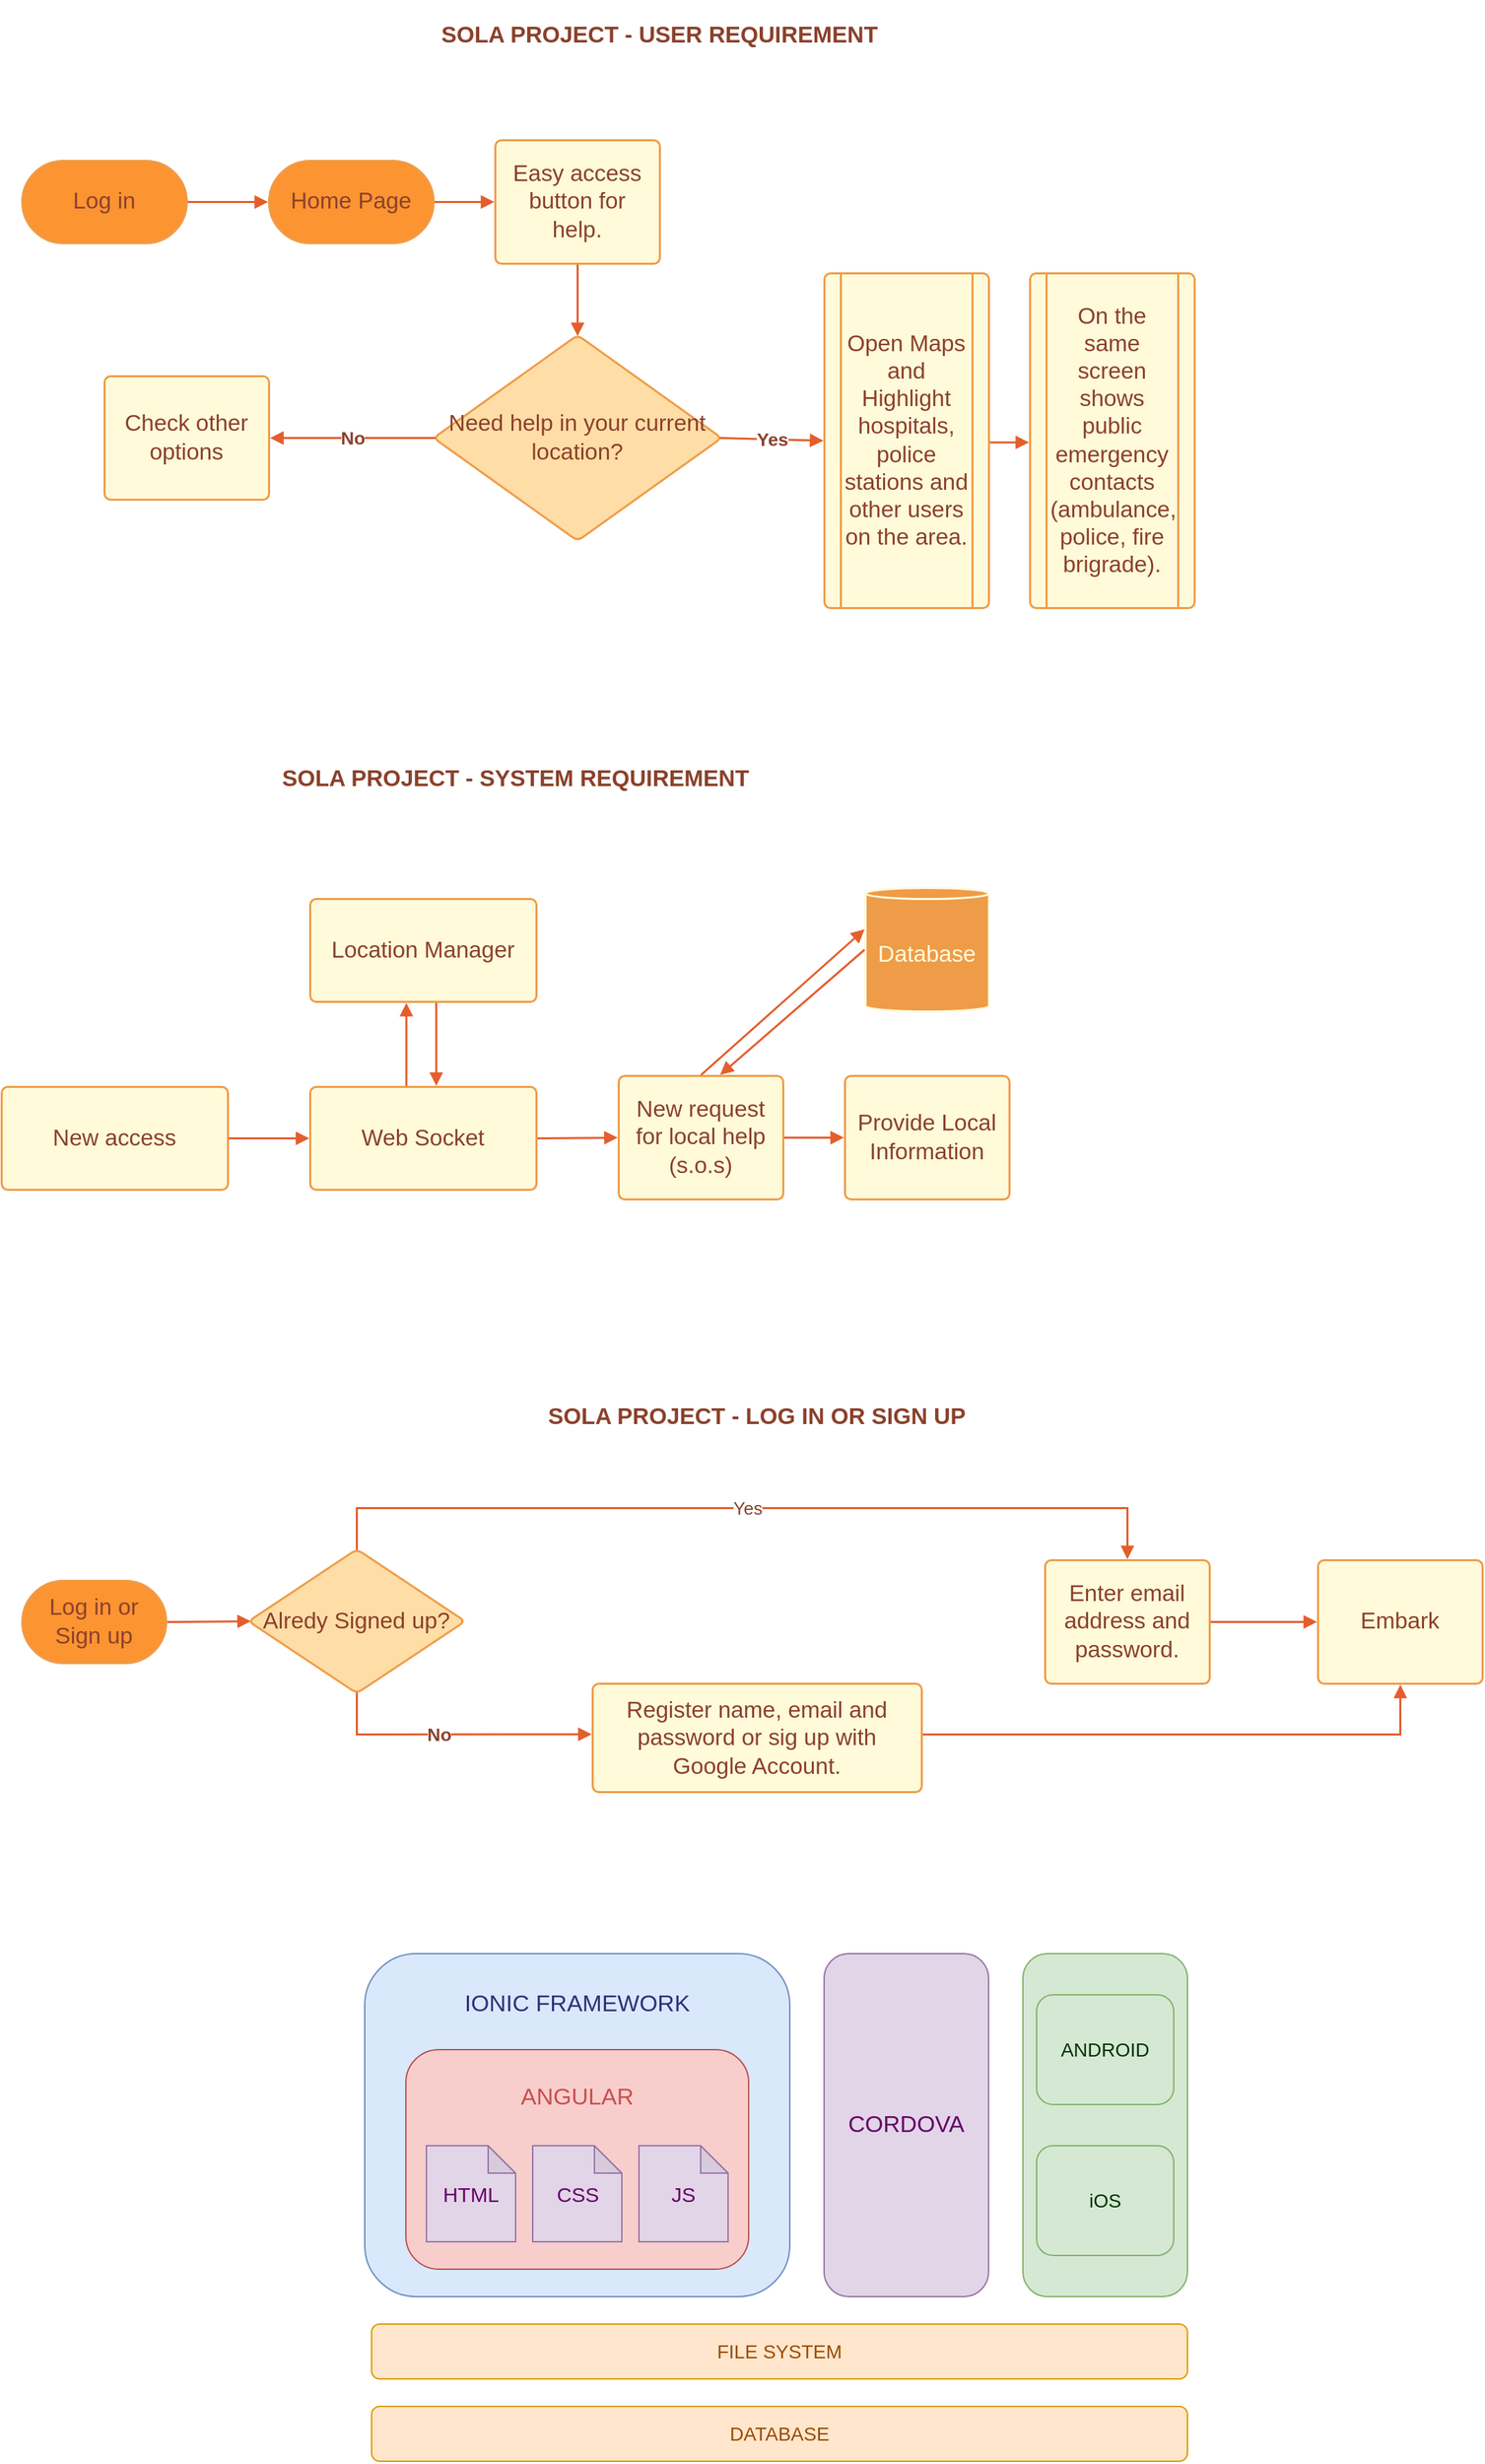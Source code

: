 <mxfile>
    <diagram id="5LzprvOZBfk8JXp44kWw" name="Page-1">
        <mxGraphModel dx="813" dy="451" grid="1" gridSize="10" guides="1" tooltips="1" connect="1" arrows="1" fold="1" page="1" pageScale="1" pageWidth="850" pageHeight="1100" math="0" shadow="0">
            <root>
                <mxCell id="0"/>
                <mxCell id="1" parent="0"/>
                <UserObject label="" lucidchartObjectId="-R-QGVAL5rap" id="2">
                    <mxCell style="html=1;jettySize=18;whiteSpace=wrap;fontSize=13;strokeColor=#E45E2D;strokeWidth=1.5;rounded=0;startArrow=none;endArrow=block;endFill=1;exitX=1.006;exitY=0.5;exitPerimeter=0;entryX=-0.006;entryY=0.5;entryPerimeter=0;" parent="1" source="42" target="3" edge="1">
                        <mxGeometry width="100" height="100" relative="1" as="geometry">
                            <Array as="points"/>
                        </mxGeometry>
                    </mxCell>
                </UserObject>
                <UserObject label="Home Page" lucidchartObjectId="mS-Qg-rf0Rh2" id="3">
                    <mxCell style="html=1;overflow=block;blockSpacing=1;whiteSpace=wrap;rounded=1;arcSize=50;fontSize=16.7;fontColor=#8b412b;spacing=3.8;strokeColor=#ef9c49;strokeOpacity=100;fillOpacity=100;fillColor=#fc9432;strokeWidth=1.5;" parent="1" vertex="1">
                        <mxGeometry x="270" y="143" width="120" height="60" as="geometry"/>
                    </mxCell>
                </UserObject>
                <UserObject label="" lucidchartObjectId="LS-QZKZBERw_" id="4">
                    <mxCell style="html=1;jettySize=18;whiteSpace=wrap;fontSize=13;strokeColor=#E45E2D;strokeWidth=1.5;rounded=0;startArrow=none;endArrow=block;endFill=1;exitX=1.006;exitY=0.5;exitPerimeter=0;entryX=-0.006;entryY=0.5;entryPerimeter=0;" parent="1" source="3" target="6" edge="1">
                        <mxGeometry width="100" height="100" relative="1" as="geometry">
                            <Array as="points"/>
                        </mxGeometry>
                    </mxCell>
                </UserObject>
                <UserObject label="Need help in your current location?" lucidchartObjectId="NS-QExdxgkR1" id="5">
                    <mxCell style="html=1;overflow=block;blockSpacing=1;whiteSpace=wrap;rhombus;fontSize=16.7;fontColor=#8b412b;spacing=3.8;strokeColor=#ef9c49;strokeOpacity=100;fillOpacity=100;rounded=1;absoluteArcSize=1;arcSize=9;fillColor=#ffdda6;strokeWidth=1.5;" parent="1" vertex="1">
                        <mxGeometry x="390" y="270" width="210" height="150" as="geometry"/>
                    </mxCell>
                </UserObject>
                <UserObject label="Easy access button for help." lucidchartObjectId="CV-QiwHFxW~S" id="6">
                    <mxCell style="html=1;overflow=block;blockSpacing=1;whiteSpace=wrap;fontSize=16.7;fontColor=#8b412b;spacing=9;strokeColor=#ef9c49;strokeOpacity=100;rounded=1;absoluteArcSize=1;arcSize=9;fillColor=#FFFADA;strokeWidth=1.5;" parent="1" vertex="1">
                        <mxGeometry x="435" y="128" width="120" height="90" as="geometry"/>
                    </mxCell>
                </UserObject>
                <UserObject label="" lucidchartObjectId="cYk~UdB6EbW7" id="7">
                    <mxCell style="html=1;jettySize=18;whiteSpace=wrap;fontSize=13.3;fontColor=#8b412b;fontStyle=1;strokeColor=#E45E2D;strokeWidth=1.5;rounded=0;startArrow=none;endArrow=block;endFill=1;exitX=0.007;exitY=0.5;exitPerimeter=0;entryX=1.006;entryY=0.5;entryPerimeter=0;" parent="1" source="5" target="9" edge="1">
                        <mxGeometry width="100" height="100" relative="1" as="geometry">
                            <Array as="points"/>
                        </mxGeometry>
                    </mxCell>
                </UserObject>
                <mxCell id="8" value="No" style="text;html=1;resizable=0;labelBackgroundColor=default;align=center;verticalAlign=middle;fontStyle=1;fontColor=#8b412b;fontSize=13.3;" parent="7" vertex="1">
                    <mxGeometry relative="1" as="geometry"/>
                </mxCell>
                <UserObject label="Check other options" lucidchartObjectId="qYk~JhX9sreV" id="9">
                    <mxCell style="html=1;overflow=block;blockSpacing=1;whiteSpace=wrap;fontSize=16.7;fontColor=#8b412b;spacing=9;strokeColor=#ef9c49;strokeOpacity=100;rounded=1;absoluteArcSize=1;arcSize=9;fillColor=#FFFADA;strokeWidth=1.5;" parent="1" vertex="1">
                        <mxGeometry x="150" y="300" width="120" height="90" as="geometry"/>
                    </mxCell>
                </UserObject>
                <UserObject label="Open Maps and Highlight hospitals, police stations and other users on the area." lucidchartObjectId="aZk~ISbF7Ihr" id="10">
                    <mxCell style="html=1;overflow=block;blockSpacing=1;whiteSpace=wrap;shape=process;fontSize=16.7;fontColor=#8b412b;spacing=3.8;strokeColor=#ef9c49;strokeOpacity=100;rounded=1;absoluteArcSize=1;arcSize=9;fillColor=#FFFADA;strokeWidth=1.5;" parent="1" vertex="1">
                        <mxGeometry x="675" y="225" width="120" height="244" as="geometry"/>
                    </mxCell>
                </UserObject>
                <UserObject label="" lucidchartObjectId="h1k~bA3l_j.g" id="11">
                    <mxCell style="html=1;jettySize=18;whiteSpace=wrap;fontSize=13.3;fontColor=#8b412b;fontStyle=1;strokeColor=#E45E2D;strokeWidth=1.5;rounded=0;startArrow=none;endArrow=block;endFill=1;exitX=0.993;exitY=0.5;exitPerimeter=0;entryX=-0.006;entryY=0.5;entryPerimeter=0;" parent="1" source="5" target="10" edge="1">
                        <mxGeometry width="100" height="100" relative="1" as="geometry">
                            <Array as="points"/>
                        </mxGeometry>
                    </mxCell>
                </UserObject>
                <mxCell id="12" value="Yes" style="text;html=1;resizable=0;labelBackgroundColor=default;align=center;verticalAlign=middle;fontStyle=1;fontColor=#8b412b;fontSize=13.3;" parent="11" vertex="1">
                    <mxGeometry relative="1" as="geometry"/>
                </mxCell>
                <UserObject label="On the same screen shows public emergency contacts (ambulance, police, fire brigrade). " lucidchartObjectId="D1k~Y8tup_0m" id="13">
                    <mxCell style="html=1;overflow=block;blockSpacing=1;whiteSpace=wrap;shape=process;fontSize=16.7;fontColor=#8b412b;spacing=3.8;strokeColor=#ef9c49;strokeOpacity=100;rounded=1;absoluteArcSize=1;arcSize=9;fillColor=#FFFADA;strokeWidth=1.5;" parent="1" vertex="1">
                        <mxGeometry x="825" y="225" width="120" height="244" as="geometry"/>
                    </mxCell>
                </UserObject>
                <UserObject label="" lucidchartObjectId="Q1k~9FPD.8u5" id="14">
                    <mxCell style="html=1;jettySize=18;whiteSpace=wrap;fontSize=13;strokeColor=#E45E2D;strokeWidth=1.5;rounded=0;startArrow=none;endArrow=block;endFill=1;exitX=1.006;exitY=0.505;exitPerimeter=0;entryX=-0.006;entryY=0.505;entryPerimeter=0;" parent="1" source="10" target="13" edge="1">
                        <mxGeometry width="100" height="100" relative="1" as="geometry">
                            <Array as="points"/>
                        </mxGeometry>
                    </mxCell>
                </UserObject>
                <UserObject label="" lucidchartObjectId="x5k~rtBbMd3t" id="15">
                    <mxCell style="html=1;jettySize=18;whiteSpace=wrap;fontSize=13;strokeColor=#E45E2D;strokeWidth=1.5;rounded=0;startArrow=none;endArrow=block;endFill=1;exitX=0.5;exitY=1.008;exitPerimeter=0;entryX=0.5;entryY=0.005;entryPerimeter=0;" parent="1" source="6" target="5" edge="1">
                        <mxGeometry width="100" height="100" relative="1" as="geometry">
                            <Array as="points"/>
                        </mxGeometry>
                    </mxCell>
                </UserObject>
                <UserObject label="SOLA PROJECT - USER REQUIREMENT" lucidchartObjectId="C6k~oewLKMpK" id="16">
                    <mxCell style="html=1;overflow=block;blockSpacing=1;whiteSpace=wrap;fontSize=16.7;fontColor=#8b412b;fontStyle=1;spacing=3.8;strokeOpacity=0;fillOpacity=0;rounded=1;absoluteArcSize=1;arcSize=9;fillColor=#ffffff;strokeWidth=2.3;" parent="1" vertex="1">
                        <mxGeometry x="345" y="28" width="420" height="48" as="geometry"/>
                    </mxCell>
                </UserObject>
                <UserObject label="New access" lucidchartObjectId="Vyl~ErU.E_EX" id="17">
                    <mxCell style="html=1;overflow=block;blockSpacing=1;whiteSpace=wrap;fontSize=16.7;fontColor=#8b412b;spacing=9;strokeColor=#ef9c49;strokeOpacity=100;rounded=1;absoluteArcSize=1;arcSize=9;fillColor=#FFFADA;strokeWidth=1.5;" parent="1" vertex="1">
                        <mxGeometry x="75" y="818" width="165" height="75" as="geometry"/>
                    </mxCell>
                </UserObject>
                <UserObject label="" lucidchartObjectId="Vyl~CLC-b5Dq" id="18">
                    <mxCell style="html=1;jettySize=18;whiteSpace=wrap;fontSize=13;strokeColor=#E45E2D;strokeWidth=1.5;rounded=0;startArrow=none;endArrow=block;endFill=1;exitX=1.004;exitY=0.5;exitPerimeter=0;entryX=-0.004;entryY=0.5;entryPerimeter=0;" parent="1" source="17" target="22" edge="1">
                        <mxGeometry width="100" height="100" relative="1" as="geometry">
                            <Array as="points"/>
                        </mxGeometry>
                    </mxCell>
                </UserObject>
                <UserObject label="" lucidchartObjectId="Vyl~CdSzlaWW" id="19">
                    <mxCell style="html=1;jettySize=18;whiteSpace=wrap;fontSize=13;strokeColor=#E45E2D;strokeWidth=1.5;rounded=0;startArrow=none;endArrow=block;endFill=1;exitX=1.004;exitY=0.5;exitPerimeter=0;entryX=-0.006;entryY=0.5;entryPerimeter=0;" parent="1" source="22" target="20" edge="1">
                        <mxGeometry width="100" height="100" relative="1" as="geometry">
                            <Array as="points"/>
                        </mxGeometry>
                    </mxCell>
                </UserObject>
                <UserObject label="New request for local help (s.o.s)" lucidchartObjectId="Vyl~TYozbl4g" id="20">
                    <mxCell style="html=1;overflow=block;blockSpacing=1;whiteSpace=wrap;fontSize=16.7;fontColor=#8b412b;spacing=9;strokeColor=#ef9c49;strokeOpacity=100;rounded=1;absoluteArcSize=1;arcSize=9;fillColor=#FFFADA;strokeWidth=1.5;" parent="1" vertex="1">
                        <mxGeometry x="525" y="810" width="120" height="90" as="geometry"/>
                    </mxCell>
                </UserObject>
                <UserObject label="SOLA PROJECT - SYSTEM REQUIREMENT" lucidchartObjectId="Vyl~o5rh.ytP" id="21">
                    <mxCell style="html=1;overflow=block;blockSpacing=1;whiteSpace=wrap;fontSize=16.7;fontColor=#8b412b;fontStyle=1;spacing=3.8;strokeOpacity=0;fillOpacity=0;rounded=1;absoluteArcSize=1;arcSize=9;fillColor=#ffffff;strokeWidth=2.3;" parent="1" vertex="1">
                        <mxGeometry x="240" y="570" width="420" height="48" as="geometry"/>
                    </mxCell>
                </UserObject>
                <UserObject label="Web Socket" lucidchartObjectId="MAl~RlX8e-w." id="22">
                    <mxCell style="html=1;overflow=block;blockSpacing=1;whiteSpace=wrap;fontSize=16.7;fontColor=#8b412b;spacing=9;strokeColor=#ef9c49;strokeOpacity=100;rounded=1;absoluteArcSize=1;arcSize=9;fillColor=#FFFADA;strokeWidth=1.5;" parent="1" vertex="1">
                        <mxGeometry x="300" y="818" width="165" height="75" as="geometry"/>
                    </mxCell>
                </UserObject>
                <UserObject label="Location Manager" lucidchartObjectId="FBl~ZbnjuVqY" id="23">
                    <mxCell style="html=1;overflow=block;blockSpacing=1;whiteSpace=wrap;fontSize=16.7;fontColor=#8b412b;spacing=9;strokeColor=#ef9c49;strokeOpacity=100;rounded=1;absoluteArcSize=1;arcSize=9;fillColor=#FFFADA;strokeWidth=1.5;" parent="1" vertex="1">
                        <mxGeometry x="300" y="681" width="165" height="75" as="geometry"/>
                    </mxCell>
                </UserObject>
                <UserObject label="Database" lucidchartObjectId="aDl~C694puJG" id="24">
                    <mxCell style="html=1;overflow=block;blockSpacing=1;whiteSpace=wrap;shape=cylinder3;size=4;anchorPointDirection=0;boundedLbl=1;fontSize=16.7;fontColor=#fffada;spacing=3.8;strokeColor=#fffada;strokeOpacity=100;fillOpacity=100;rounded=1;absoluteArcSize=1;arcSize=9;fillColor=#ef9c49;strokeWidth=1.5;" parent="1" vertex="1">
                        <mxGeometry x="705" y="673" width="90" height="90" as="geometry"/>
                    </mxCell>
                </UserObject>
                <UserObject label="Provide Local Information" lucidchartObjectId="zFl~m0UhgfRy" id="25">
                    <mxCell style="html=1;overflow=block;blockSpacing=1;whiteSpace=wrap;fontSize=16.7;fontColor=#8b412b;spacing=9;strokeColor=#ef9c49;strokeOpacity=100;rounded=1;absoluteArcSize=1;arcSize=9;fillColor=#FFFADA;strokeWidth=1.5;" parent="1" vertex="1">
                        <mxGeometry x="690" y="810" width="120" height="90" as="geometry"/>
                    </mxCell>
                </UserObject>
                <UserObject label="" lucidchartObjectId="FFl~SI3ptNiX" id="26">
                    <mxCell style="html=1;jettySize=18;whiteSpace=wrap;fontSize=13;strokeColor=#E45E2D;strokeWidth=1.5;rounded=0;startArrow=none;endArrow=block;endFill=1;exitX=1.006;exitY=0.5;exitPerimeter=0;entryX=-0.006;entryY=0.5;entryPerimeter=0;" parent="1" source="20" target="25" edge="1">
                        <mxGeometry width="100" height="100" relative="1" as="geometry">
                            <Array as="points"/>
                        </mxGeometry>
                    </mxCell>
                </UserObject>
                <UserObject label="" lucidchartObjectId="SHl~2E5ptac-" id="27">
                    <mxCell style="html=1;jettySize=18;whiteSpace=wrap;fontSize=13;strokeColor=#E45E2D;strokeWidth=1.5;rounded=0;startArrow=none;endArrow=block;endFill=1;exitX=0.5;exitY=-0.008;exitPerimeter=0;entryX=-0.008;entryY=0.335;entryPerimeter=0;" parent="1" source="20" target="24" edge="1">
                        <mxGeometry width="100" height="100" relative="1" as="geometry">
                            <Array as="points"/>
                        </mxGeometry>
                    </mxCell>
                </UserObject>
                <UserObject label="" lucidchartObjectId="XHl~CGy8Y7FV" id="28">
                    <mxCell style="html=1;jettySize=18;whiteSpace=wrap;fontSize=13;strokeColor=#E45E2D;strokeWidth=1.5;rounded=0;startArrow=none;endArrow=block;endFill=1;exitX=-0.008;exitY=0.5;exitPerimeter=0;entryX=0.616;entryY=-0.008;entryPerimeter=0;" parent="1" source="24" target="20" edge="1">
                        <mxGeometry width="100" height="100" relative="1" as="geometry">
                            <Array as="points"/>
                        </mxGeometry>
                    </mxCell>
                </UserObject>
                <UserObject label="" lucidchartObjectId="fIl~EInCrbh0" id="29">
                    <mxCell style="html=1;jettySize=18;whiteSpace=wrap;fontSize=13;strokeColor=#E45E2D;strokeWidth=1.5;rounded=0;startArrow=none;endArrow=block;endFill=1;exitX=0.425;exitY=-0.01;exitPerimeter=0;entryX=0.425;entryY=1.01;entryPerimeter=0;" parent="1" source="22" target="23" edge="1">
                        <mxGeometry width="100" height="100" relative="1" as="geometry">
                            <Array as="points"/>
                        </mxGeometry>
                    </mxCell>
                </UserObject>
                <UserObject label="" lucidchartObjectId="iIl~KW1qnd70" id="30">
                    <mxCell style="html=1;jettySize=18;whiteSpace=wrap;fontSize=13;strokeColor=#E45E2D;strokeWidth=1.5;rounded=0;startArrow=none;endArrow=block;endFill=1;exitX=0.557;exitY=1.01;exitPerimeter=0;entryX=0.557;entryY=-0.01;entryPerimeter=0;" parent="1" source="23" target="22" edge="1">
                        <mxGeometry width="100" height="100" relative="1" as="geometry">
                            <Array as="points"/>
                        </mxGeometry>
                    </mxCell>
                </UserObject>
                <UserObject label="Log in or Sign up" lucidchartObjectId="hMjcOs.8Xlwh" id="31">
                    <mxCell style="html=1;overflow=block;blockSpacing=1;whiteSpace=wrap;rounded=1;arcSize=50;fontSize=16.7;fontColor=#8b412b;spacing=3.8;strokeColor=#ef9c49;strokeOpacity=100;fillOpacity=100;fillColor=#fc9432;strokeWidth=1.5;" parent="1" vertex="1">
                        <mxGeometry x="90" y="1178" width="105" height="60" as="geometry"/>
                    </mxCell>
                </UserObject>
                <UserObject label="Alredy Signed up?" lucidchartObjectId="zNjcw.Sq6CH8" id="32">
                    <mxCell style="html=1;overflow=block;blockSpacing=1;whiteSpace=wrap;rhombus;fontSize=16.7;fontColor=#8b412b;spacing=3.8;strokeColor=#ef9c49;strokeOpacity=100;fillOpacity=100;rounded=1;absoluteArcSize=1;arcSize=9;fillColor=#ffdda6;strokeWidth=1.5;" parent="1" vertex="1">
                        <mxGeometry x="255" y="1155" width="158" height="105" as="geometry"/>
                    </mxCell>
                </UserObject>
                <UserObject label="Enter email address and password." lucidchartObjectId="8OjcDVLZbWbH" id="33">
                    <mxCell style="html=1;overflow=block;blockSpacing=1;whiteSpace=wrap;fontSize=16.7;fontColor=#8b412b;spacing=9;strokeColor=#ef9c49;strokeOpacity=100;rounded=1;absoluteArcSize=1;arcSize=9;fillColor=#FFFADA;strokeWidth=1.5;" parent="1" vertex="1">
                        <mxGeometry x="836" y="1163" width="120" height="90" as="geometry"/>
                    </mxCell>
                </UserObject>
                <UserObject label="Register name, email and password or sig up with Google Account." lucidchartObjectId="DPjc4Bhyv9ue" id="34">
                    <mxCell style="html=1;overflow=block;blockSpacing=1;whiteSpace=wrap;fontSize=16.7;fontColor=#8b412b;spacing=9;strokeColor=#ef9c49;strokeOpacity=100;rounded=1;absoluteArcSize=1;arcSize=9;fillColor=#FFFADA;strokeWidth=1.5;" parent="1" vertex="1">
                        <mxGeometry x="506" y="1253" width="240" height="79" as="geometry"/>
                    </mxCell>
                </UserObject>
                <UserObject label="" lucidchartObjectId="YQjcocfleuCC" id="35">
                    <mxCell style="html=1;jettySize=18;whiteSpace=wrap;fontSize=13.3;fontColor=#8b412b;fontStyle=1;strokeColor=#E45E2D;strokeWidth=1.5;rounded=0;startArrow=none;endArrow=block;endFill=1;exitX=0.5;exitY=0.994;exitPerimeter=0;entryX=-0.003;entryY=0.467;entryPerimeter=0;" parent="1" source="32" target="34" edge="1">
                        <mxGeometry width="100" height="100" relative="1" as="geometry">
                            <Array as="points">
                                <mxPoint x="334" y="1290"/>
                            </Array>
                        </mxGeometry>
                    </mxCell>
                </UserObject>
                <mxCell id="36" value="No" style="text;html=1;resizable=0;labelBackgroundColor=default;align=center;verticalAlign=middle;fontStyle=1;fontColor=#8b412b;fontSize=13.3;" parent="35" vertex="1">
                    <mxGeometry x="-0.107" relative="1" as="geometry">
                        <mxPoint as="offset"/>
                    </mxGeometry>
                </mxCell>
                <UserObject label="" lucidchartObjectId="iRjcRfRFwep8" id="37">
                    <mxCell style="html=1;jettySize=18;whiteSpace=wrap;fontSize=13;strokeColor=#E45E2D;strokeWidth=1.5;rounded=0;startArrow=none;endArrow=block;endFill=1;exitX=1.007;exitY=0.5;exitPerimeter=0;entryX=0.011;entryY=0.5;entryPerimeter=0;" parent="1" source="31" target="32" edge="1">
                        <mxGeometry width="100" height="100" relative="1" as="geometry">
                            <Array as="points"/>
                        </mxGeometry>
                    </mxCell>
                </UserObject>
                <UserObject label="" lucidchartObjectId="bSjcgXdayImF" id="38">
                    <mxCell style="html=1;jettySize=18;whiteSpace=wrap;fontSize=13;strokeColor=#E45E2D;strokeWidth=1.5;rounded=0;startArrow=none;endArrow=block;endFill=1;exitX=1.006;exitY=0.5;exitPerimeter=0;entryX=-0.006;entryY=0.5;entryPerimeter=0;" parent="1" source="33" target="39" edge="1">
                        <mxGeometry width="100" height="100" relative="1" as="geometry">
                            <Array as="points"/>
                        </mxGeometry>
                    </mxCell>
                </UserObject>
                <UserObject label="Embark" lucidchartObjectId="eSjcgI-uLEdR" id="39">
                    <mxCell style="html=1;overflow=block;blockSpacing=1;whiteSpace=wrap;fontSize=16.7;fontColor=#8b412b;spacing=9;strokeColor=#ef9c49;strokeOpacity=100;rounded=1;absoluteArcSize=1;arcSize=9;fillColor=#FFFADA;strokeWidth=1.5;" parent="1" vertex="1">
                        <mxGeometry x="1035" y="1163" width="120" height="90" as="geometry"/>
                    </mxCell>
                </UserObject>
                <UserObject label="SOLA PROJECT - LOG IN OR SIGN UP" lucidchartObjectId="GSjcKm9ZOaaV" id="40">
                    <mxCell style="html=1;overflow=block;blockSpacing=1;whiteSpace=wrap;fontSize=16.7;fontColor=#8b412b;fontStyle=1;spacing=3.8;strokeOpacity=0;fillOpacity=0;rounded=1;absoluteArcSize=1;arcSize=9;fillColor=#ffffff;strokeWidth=2.3;" parent="1" vertex="1">
                        <mxGeometry x="416" y="1035" width="420" height="48" as="geometry"/>
                    </mxCell>
                </UserObject>
                <UserObject label="" lucidchartObjectId="vVjcCAkKl3xs" id="41">
                    <mxCell style="html=1;jettySize=18;whiteSpace=wrap;fontSize=13;strokeColor=#E45E2D;strokeWidth=1.5;rounded=0;startArrow=none;endArrow=block;endFill=1;exitX=1.003;exitY=0.469;exitPerimeter=0;entryX=0.5;entryY=1.008;entryPerimeter=0;" parent="1" source="34" target="39" edge="1">
                        <mxGeometry width="100" height="100" relative="1" as="geometry">
                            <Array as="points">
                                <mxPoint x="1095" y="1290"/>
                            </Array>
                        </mxGeometry>
                    </mxCell>
                </UserObject>
                <UserObject label="Log in" lucidchartObjectId="VyycKUx-6-It" id="42">
                    <mxCell style="html=1;overflow=block;blockSpacing=1;whiteSpace=wrap;rounded=1;arcSize=50;fontSize=16.7;fontColor=#8b412b;spacing=3.8;strokeColor=#ef9c49;strokeOpacity=100;fillOpacity=100;fillColor=#fc9432;strokeWidth=1.5;" parent="1" vertex="1">
                        <mxGeometry x="90" y="143" width="120" height="60" as="geometry"/>
                    </mxCell>
                </UserObject>
                <UserObject label="" lucidchartObjectId="WJyc~6uVqdh." id="43">
                    <mxCell style="html=1;jettySize=18;whiteSpace=wrap;fontSize=13;strokeColor=#E45E2D;strokeWidth=1.5;rounded=0;startArrow=none;endArrow=block;endFill=1;exitX=0.5;exitY=0.006;exitPerimeter=0;entryX=0.5;entryY=-0.008;entryPerimeter=0;" parent="1" source="32" target="33" edge="1">
                        <mxGeometry width="100" height="100" relative="1" as="geometry">
                            <Array as="points">
                                <mxPoint x="334" y="1125"/>
                                <mxPoint x="896" y="1125"/>
                            </Array>
                        </mxGeometry>
                    </mxCell>
                </UserObject>
                <mxCell id="44" value="Yes" style="text;html=1;resizable=0;labelBackgroundColor=default;align=center;verticalAlign=middle;fontColor=#8b412b;fontSize=13;" parent="43" vertex="1">
                    <mxGeometry relative="1" as="geometry"/>
                </mxCell>
                <mxCell id="47" value="" style="rounded=1;whiteSpace=wrap;html=1;fillColor=#dae8fc;strokeColor=#6c8ebf;" vertex="1" parent="1">
                    <mxGeometry x="340" y="1450" width="310" height="250" as="geometry"/>
                </mxCell>
                <mxCell id="48" value="&lt;div&gt;&lt;span style=&quot;font-size: 17px&quot;&gt;&lt;font face=&quot;helvetica&quot;&gt;IONIC&amp;nbsp;&lt;/font&gt;&lt;/span&gt;&lt;span style=&quot;font-family: &amp;#34;helvetica&amp;#34; ; font-size: 17px&quot;&gt;FRAMEWORK&lt;/span&gt;&lt;/div&gt;" style="text;whiteSpace=wrap;html=1;align=center;fontColor=#303078;" vertex="1" parent="1">
                    <mxGeometry x="405" y="1470" width="180" height="30" as="geometry"/>
                </mxCell>
                <mxCell id="50" value="" style="rounded=1;whiteSpace=wrap;html=1;fillColor=#e1d5e7;strokeColor=#9673a6;" vertex="1" parent="1">
                    <mxGeometry x="675" y="1450" width="120" height="250" as="geometry"/>
                </mxCell>
                <mxCell id="45" value="" style="rounded=1;whiteSpace=wrap;html=1;fillColor=#f8cecc;strokeColor=#b85450;" vertex="1" parent="1">
                    <mxGeometry x="370" y="1520" width="250" height="160" as="geometry"/>
                </mxCell>
                <mxCell id="46" value="&lt;div style=&quot;&quot;&gt;&lt;span style=&quot;font-size: 17px&quot;&gt;&lt;font face=&quot;helvetica&quot;&gt;ANGULAR&lt;/font&gt;&lt;/span&gt;&lt;/div&gt;" style="text;whiteSpace=wrap;html=1;fontColor=#C75050;align=center;verticalAlign=middle;" vertex="1" parent="1">
                    <mxGeometry x="450" y="1540" width="90" height="30" as="geometry"/>
                </mxCell>
                <mxCell id="53" value="&lt;font style=&quot;font-size: 15px&quot; color=&quot;#660066&quot;&gt;HTML&lt;/font&gt;" style="shape=note;whiteSpace=wrap;html=1;backgroundOutline=1;darkOpacity=0.05;size=20;fillColor=#e1d5e7;strokeColor=#9673a6;" vertex="1" parent="1">
                    <mxGeometry x="385" y="1590" width="65" height="70" as="geometry"/>
                </mxCell>
                <mxCell id="54" value="&lt;font style=&quot;font-size: 15px&quot; color=&quot;#660066&quot;&gt;CSS&lt;/font&gt;" style="shape=note;whiteSpace=wrap;html=1;backgroundOutline=1;darkOpacity=0.05;size=20;fillColor=#e1d5e7;strokeColor=#9673a6;" vertex="1" parent="1">
                    <mxGeometry x="462.5" y="1590" width="65" height="70" as="geometry"/>
                </mxCell>
                <mxCell id="55" value="&lt;font style=&quot;font-size: 15px&quot; color=&quot;#660066&quot;&gt;JS&lt;/font&gt;" style="shape=note;whiteSpace=wrap;html=1;backgroundOutline=1;darkOpacity=0.05;size=20;fillColor=#e1d5e7;strokeColor=#9673a6;" vertex="1" parent="1">
                    <mxGeometry x="540" y="1590" width="65" height="70" as="geometry"/>
                </mxCell>
                <mxCell id="56" value="&lt;font face=&quot;helvetica&quot;&gt;&lt;span style=&quot;font-size: 17px&quot;&gt;CORDOVA&lt;/span&gt;&lt;/font&gt;" style="text;whiteSpace=wrap;html=1;fontColor=#660066;align=center;verticalAlign=middle;" vertex="1" parent="1">
                    <mxGeometry x="690" y="1560" width="90" height="30" as="geometry"/>
                </mxCell>
                <mxCell id="57" value="" style="rounded=1;whiteSpace=wrap;html=1;fillColor=#d5e8d4;strokeColor=#82b366;" vertex="1" parent="1">
                    <mxGeometry x="820" y="1450" width="120" height="250" as="geometry"/>
                </mxCell>
                <mxCell id="59" value="&lt;font style=&quot;font-size: 14px&quot;&gt;ANDROID&lt;/font&gt;" style="rounded=1;whiteSpace=wrap;html=1;fillColor=#d5e8d4;strokeColor=#82b366;fontColor=#003300;" vertex="1" parent="1">
                    <mxGeometry x="830" y="1480" width="100" height="80" as="geometry"/>
                </mxCell>
                <mxCell id="60" value="&lt;font color=&quot;#003300&quot; style=&quot;font-size: 14px&quot;&gt;iOS&lt;/font&gt;" style="rounded=1;whiteSpace=wrap;html=1;fillColor=#d5e8d4;strokeColor=#82b366;" vertex="1" parent="1">
                    <mxGeometry x="830" y="1590" width="100" height="80" as="geometry"/>
                </mxCell>
                <mxCell id="61" value="&lt;font color=&quot;#994c00&quot;&gt;DATABASE&lt;/font&gt;" style="rounded=1;whiteSpace=wrap;html=1;fontSize=14;fillColor=#ffe6cc;strokeColor=#d79b00;" vertex="1" parent="1">
                    <mxGeometry x="345" y="1780" width="595" height="40" as="geometry"/>
                </mxCell>
                <mxCell id="63" value="&lt;font color=&quot;#994c00&quot;&gt;FILE SYSTEM&lt;/font&gt;" style="rounded=1;whiteSpace=wrap;html=1;fontSize=14;fillColor=#ffe6cc;strokeColor=#d79b00;" vertex="1" parent="1">
                    <mxGeometry x="345" y="1720" width="595" height="40" as="geometry"/>
                </mxCell>
            </root>
        </mxGraphModel>
    </diagram>
</mxfile>